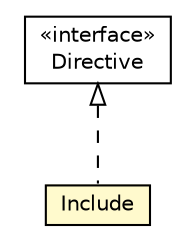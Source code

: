 #!/usr/local/bin/dot
#
# Class diagram 
# Generated by UMLGraph version R5_6_6-1-g9240c4 (http://www.umlgraph.org/)
#

digraph G {
	edge [fontname="Helvetica",fontsize=10,labelfontname="Helvetica",labelfontsize=10];
	node [fontname="Helvetica",fontsize=10,shape=plaintext];
	nodesep=0.25;
	ranksep=0.5;
	// jason.asSyntax.directives.Include
	c22896 [label=<<table title="jason.asSyntax.directives.Include" border="0" cellborder="1" cellspacing="0" cellpadding="2" port="p" bgcolor="lemonChiffon" href="./Include.html">
		<tr><td><table border="0" cellspacing="0" cellpadding="1">
<tr><td align="center" balign="center"> Include </td></tr>
		</table></td></tr>
		</table>>, URL="./Include.html", fontname="Helvetica", fontcolor="black", fontsize=10.0];
	// jason.asSyntax.directives.Directive
	c22899 [label=<<table title="jason.asSyntax.directives.Directive" border="0" cellborder="1" cellspacing="0" cellpadding="2" port="p" href="./Directive.html">
		<tr><td><table border="0" cellspacing="0" cellpadding="1">
<tr><td align="center" balign="center"> &#171;interface&#187; </td></tr>
<tr><td align="center" balign="center"> Directive </td></tr>
		</table></td></tr>
		</table>>, URL="./Directive.html", fontname="Helvetica", fontcolor="black", fontsize=10.0];
	//jason.asSyntax.directives.Include implements jason.asSyntax.directives.Directive
	c22899:p -> c22896:p [dir=back,arrowtail=empty,style=dashed];
}

